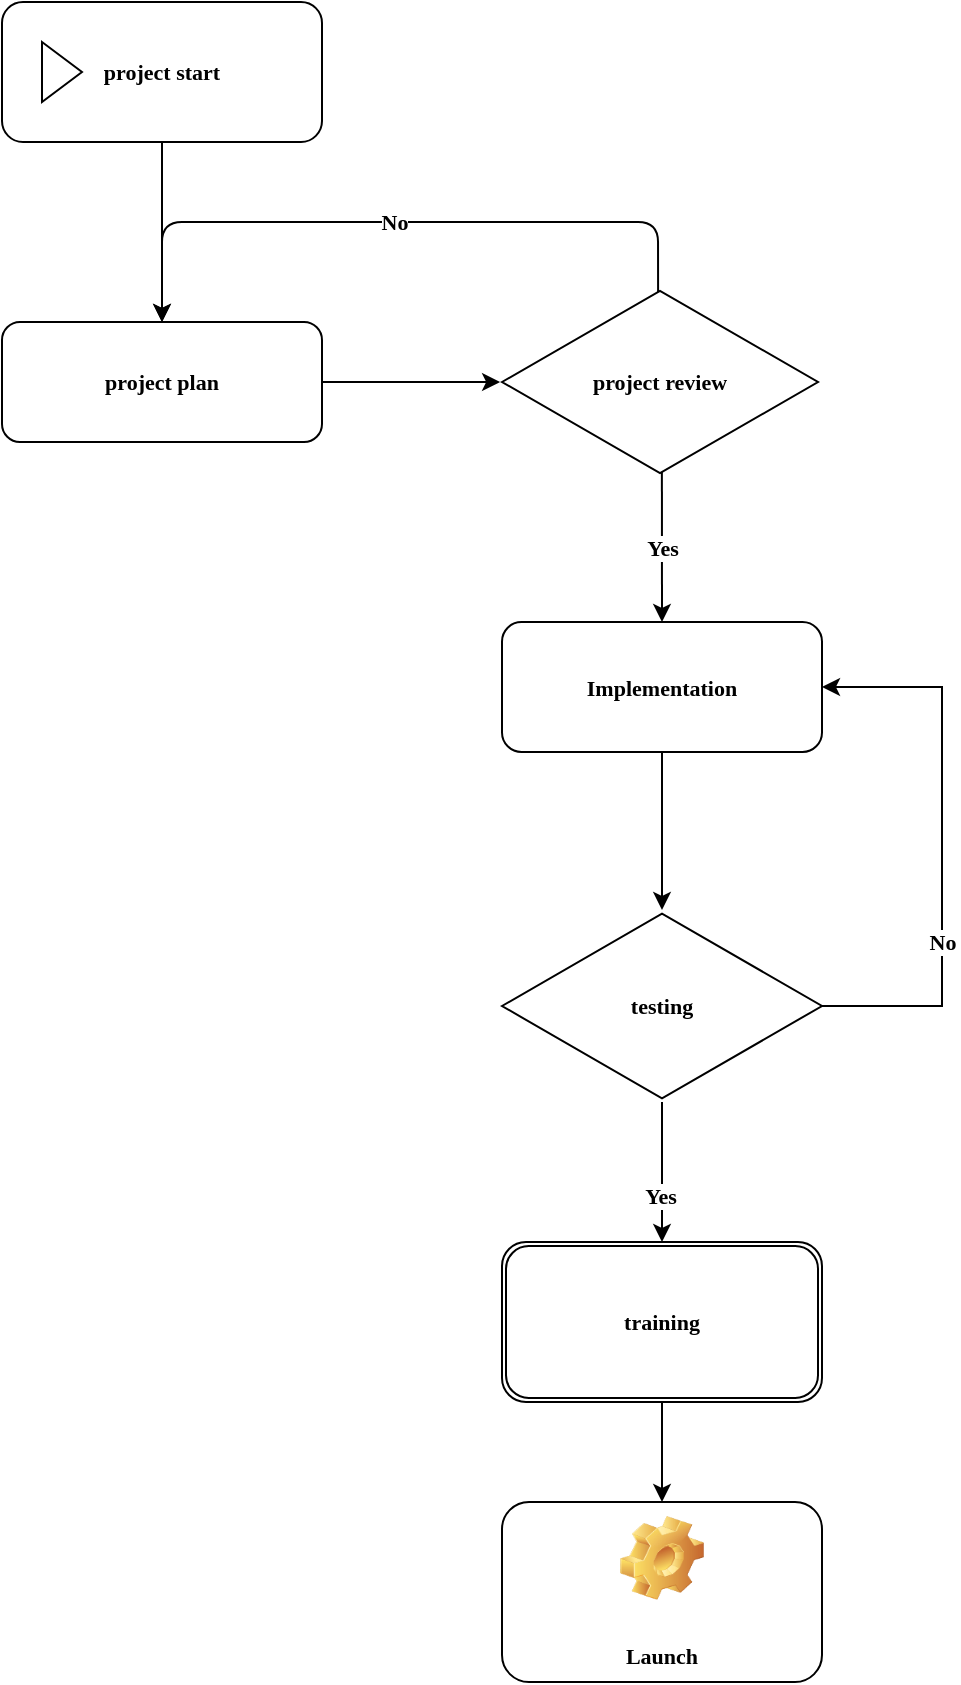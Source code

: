 <mxfile version="12.3.3" type="github" pages="1">
  <diagram id="M6IYkmb3XFoDNZhAVSYl" name="Page-1">
    <mxGraphModel dx="913" dy="621" grid="1" gridSize="10" guides="1" tooltips="1" connect="1" arrows="1" fold="1" page="1" pageScale="1" pageWidth="827" pageHeight="1169" math="0" shadow="0">
      <root>
        <mxCell id="0"/>
        <mxCell id="1" parent="0"/>
        <mxCell id="jbUb9UtcFSAOGy5wSD08-1" value="project plan" style="shape=ext;double=0;rounded=1;whiteSpace=wrap;html=1;fillColor=none;strokeColor=#000000;fontSize=11;fontFamily=Times New Roman;fontStyle=1" parent="1" vertex="1">
          <mxGeometry x="110" y="290" width="160" height="60" as="geometry"/>
        </mxCell>
        <mxCell id="jbUb9UtcFSAOGy5wSD08-2" value="project start" style="html=1;whiteSpace=wrap;container=1;recursiveResize=0;collapsible=0;rounded=1;fontSize=11;fontFamily=Times New Roman;fontStyle=1" parent="1" vertex="1">
          <mxGeometry x="110" y="130" width="160" height="70" as="geometry"/>
        </mxCell>
        <mxCell id="jbUb9UtcFSAOGy5wSD08-3" value="" style="triangle;html=1;whiteSpace=wrap;fontSize=11;fontFamily=Times New Roman;fontStyle=1" parent="jbUb9UtcFSAOGy5wSD08-2" vertex="1">
          <mxGeometry x="20" y="20" width="20" height="30" as="geometry"/>
        </mxCell>
        <mxCell id="jbUb9UtcFSAOGy5wSD08-4" value="project review" style="html=1;whiteSpace=wrap;aspect=fixed;shape=isoRectangle;fontSize=11;fontFamily=Times New Roman;fontStyle=1" parent="1" vertex="1">
          <mxGeometry x="360" y="272.5" width="158" height="95" as="geometry"/>
        </mxCell>
        <mxCell id="jbUb9UtcFSAOGy5wSD08-16" value="" style="edgeStyle=orthogonalEdgeStyle;rounded=0;orthogonalLoop=1;jettySize=auto;html=1;fontSize=11;fontFamily=Times New Roman;fontStyle=1" parent="1" source="jbUb9UtcFSAOGy5wSD08-6" target="jbUb9UtcFSAOGy5wSD08-8" edge="1">
          <mxGeometry relative="1" as="geometry"/>
        </mxCell>
        <mxCell id="jbUb9UtcFSAOGy5wSD08-6" value="Implementation" style="shape=ext;double=0;rounded=1;whiteSpace=wrap;html=1;fillColor=none;strokeColor=#000000;fontSize=11;fontFamily=Times New Roman;fontStyle=1" parent="1" vertex="1">
          <mxGeometry x="360" y="440" width="160" height="65" as="geometry"/>
        </mxCell>
        <mxCell id="jbUb9UtcFSAOGy5wSD08-17" value="" style="edgeStyle=orthogonalEdgeStyle;rounded=0;orthogonalLoop=1;jettySize=auto;html=1;fontSize=11;fontFamily=Times New Roman;fontStyle=1" parent="1" source="jbUb9UtcFSAOGy5wSD08-8" target="jbUb9UtcFSAOGy5wSD08-10" edge="1">
          <mxGeometry relative="1" as="geometry"/>
        </mxCell>
        <mxCell id="jbUb9UtcFSAOGy5wSD08-20" value="Yes" style="text;html=1;align=center;verticalAlign=middle;resizable=0;points=[];;labelBackgroundColor=#ffffff;fontSize=11;fontFamily=Times New Roman;fontStyle=1" parent="jbUb9UtcFSAOGy5wSD08-17" vertex="1" connectable="0">
          <mxGeometry x="0.333" y="-1" relative="1" as="geometry">
            <mxPoint as="offset"/>
          </mxGeometry>
        </mxCell>
        <mxCell id="jbUb9UtcFSAOGy5wSD08-19" value="" style="edgeStyle=orthogonalEdgeStyle;rounded=0;orthogonalLoop=1;jettySize=auto;html=1;entryX=1;entryY=0.5;entryDx=0;entryDy=0;fontSize=11;fontFamily=Times New Roman;fontStyle=1" parent="1" source="jbUb9UtcFSAOGy5wSD08-8" target="jbUb9UtcFSAOGy5wSD08-6" edge="1">
          <mxGeometry relative="1" as="geometry">
            <mxPoint x="600" y="480" as="targetPoint"/>
            <Array as="points">
              <mxPoint x="580" y="632"/>
              <mxPoint x="580" y="473"/>
            </Array>
          </mxGeometry>
        </mxCell>
        <mxCell id="jbUb9UtcFSAOGy5wSD08-21" value="No" style="text;html=1;align=center;verticalAlign=middle;resizable=0;points=[];;labelBackgroundColor=#ffffff;fontSize=11;fontFamily=Times New Roman;fontStyle=1" parent="jbUb9UtcFSAOGy5wSD08-19" vertex="1" connectable="0">
          <mxGeometry x="-0.319" y="34" relative="1" as="geometry">
            <mxPoint x="34" y="3" as="offset"/>
          </mxGeometry>
        </mxCell>
        <mxCell id="jbUb9UtcFSAOGy5wSD08-8" value="testing" style="html=1;whiteSpace=wrap;aspect=fixed;shape=isoRectangle;rounded=1;strokeColor=#000000;fillColor=none;fontSize=11;fontFamily=Times New Roman;fontStyle=1" parent="1" vertex="1">
          <mxGeometry x="360" y="584" width="160" height="96" as="geometry"/>
        </mxCell>
        <mxCell id="jbUb9UtcFSAOGy5wSD08-9" value="Launch" style="label;whiteSpace=wrap;html=1;align=center;verticalAlign=bottom;spacingLeft=0;spacingBottom=4;imageAlign=center;imageVerticalAlign=top;image=img/clipart/Gear_128x128.png;rounded=1;strokeColor=#000000;fillColor=none;fontSize=11;fontFamily=Times New Roman;fontStyle=1" parent="1" vertex="1">
          <mxGeometry x="360" y="880" width="160" height="90" as="geometry"/>
        </mxCell>
        <mxCell id="jbUb9UtcFSAOGy5wSD08-22" value="" style="edgeStyle=orthogonalEdgeStyle;rounded=0;orthogonalLoop=1;jettySize=auto;html=1;fontSize=11;fontFamily=Times New Roman;fontStyle=1" parent="1" source="jbUb9UtcFSAOGy5wSD08-10" target="jbUb9UtcFSAOGy5wSD08-9" edge="1">
          <mxGeometry relative="1" as="geometry"/>
        </mxCell>
        <mxCell id="jbUb9UtcFSAOGy5wSD08-10" value="training" style="shape=ext;double=1;rounded=1;whiteSpace=wrap;html=1;strokeColor=#000000;fillColor=none;fontSize=11;fontFamily=Times New Roman;fontStyle=1" parent="1" vertex="1">
          <mxGeometry x="360" y="750" width="160" height="80" as="geometry"/>
        </mxCell>
        <mxCell id="jbUb9UtcFSAOGy5wSD08-11" value="" style="endArrow=classic;html=1;exitX=0.5;exitY=1;exitDx=0;exitDy=0;fontSize=11;fontFamily=Times New Roman;fontStyle=1" parent="1" source="jbUb9UtcFSAOGy5wSD08-2" target="jbUb9UtcFSAOGy5wSD08-1" edge="1">
          <mxGeometry width="50" height="50" relative="1" as="geometry">
            <mxPoint x="200" y="380" as="sourcePoint"/>
            <mxPoint x="210" y="650" as="targetPoint"/>
          </mxGeometry>
        </mxCell>
        <mxCell id="jbUb9UtcFSAOGy5wSD08-12" value="" style="endArrow=classic;html=1;exitX=1;exitY=0.5;exitDx=0;exitDy=0;entryX=-0.006;entryY=0.5;entryDx=0;entryDy=0;entryPerimeter=0;fontSize=11;fontFamily=Times New Roman;fontStyle=1" parent="1" source="jbUb9UtcFSAOGy5wSD08-1" target="jbUb9UtcFSAOGy5wSD08-4" edge="1">
          <mxGeometry width="50" height="50" relative="1" as="geometry">
            <mxPoint x="160" y="670" as="sourcePoint"/>
            <mxPoint x="330" y="520" as="targetPoint"/>
          </mxGeometry>
        </mxCell>
        <mxCell id="jbUb9UtcFSAOGy5wSD08-14" value="Yes" style="endArrow=classic;html=1;exitX=0.506;exitY=0.974;exitDx=0;exitDy=0;exitPerimeter=0;entryX=0.5;entryY=0;entryDx=0;entryDy=0;fontSize=11;fontFamily=Times New Roman;fontStyle=1" parent="1" source="jbUb9UtcFSAOGy5wSD08-4" target="jbUb9UtcFSAOGy5wSD08-6" edge="1">
          <mxGeometry width="50" height="50" relative="1" as="geometry">
            <mxPoint x="430" y="410" as="sourcePoint"/>
            <mxPoint x="480" y="360" as="targetPoint"/>
          </mxGeometry>
        </mxCell>
        <mxCell id="jbUb9UtcFSAOGy5wSD08-15" value="No" style="endArrow=classic;html=1;entryX=0.5;entryY=0;entryDx=0;entryDy=0;exitX=0.494;exitY=0.026;exitDx=0;exitDy=0;exitPerimeter=0;fontSize=11;fontFamily=Times New Roman;fontStyle=1" parent="1" source="jbUb9UtcFSAOGy5wSD08-4" target="jbUb9UtcFSAOGy5wSD08-1" edge="1">
          <mxGeometry width="50" height="50" relative="1" as="geometry">
            <mxPoint x="430" y="280" as="sourcePoint"/>
            <mxPoint x="210" y="250" as="targetPoint"/>
            <Array as="points">
              <mxPoint x="438" y="240"/>
              <mxPoint x="190" y="240"/>
            </Array>
          </mxGeometry>
        </mxCell>
      </root>
    </mxGraphModel>
  </diagram>
</mxfile>
